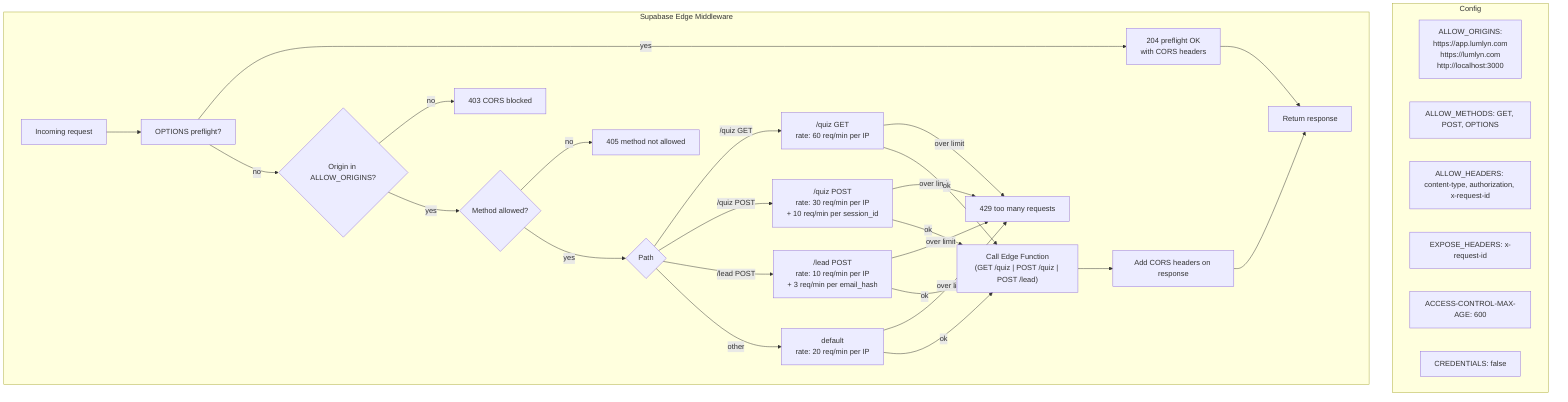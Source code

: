 flowchart TD
  %% CORS + Rate Limits middleware in front of Edge Functions

  subgraph cfg["Config"]
    origins["ALLOW_ORIGINS:\nhttps://app.lumlyn.com\nhttps://lumlyn.com\nhttp://localhost:3000"]
    methods["ALLOW_METHODS: GET, POST, OPTIONS"]
    headers["ALLOW_HEADERS: content-type, authorization, x-request-id"]
    expose["EXPOSE_HEADERS: x-request-id"]
    maxage["ACCESS-CONTROL-MAX-AGE: 600"]
    creds["CREDENTIALS: false"]
  end

  subgraph edge["Supabase Edge Middleware"]
    req["Incoming request"]
    isPre["OPTIONS preflight?"]
    preOK["204 preflight OK\nwith CORS headers"]
    checkOrigin{"Origin in ALLOW_ORIGINS?"}
    cors403["403 CORS blocked"]
    checkMethod{"Method allowed?"}
    m405["405 method not allowed"]

    decidePath{"Path"}
    getQuiz["/quiz GET\nrate: 60 req/min per IP"]
    postQuiz["/quiz POST\nrate: 30 req/min per IP\n+ 10 req/min per session_id"]
    postLead["/lead POST\nrate: 10 req/min per IP\n+ 3 req/min per email_hash"]
    defRate["default\nrate: 20 req/min per IP"]

    over429["429 too many requests"]
    callHandler["Call Edge Function\n(GET /quiz | POST /quiz | POST /lead)"]
    addCors["Add CORS headers on response"]
    resp200["Return response"]
  end

  %% Flow
  req --> isPre
  isPre -- yes --> preOK --> resp200
  isPre -- no --> checkOrigin
  checkOrigin -- no --> cors403
  checkOrigin -- yes --> checkMethod
  checkMethod -- no --> m405
  checkMethod -- yes --> decidePath

  decidePath -- "/quiz GET" --> getQuiz
  decidePath -- "/quiz POST" --> postQuiz
  decidePath -- "/lead POST" --> postLead
  decidePath -- other --> defRate

  getQuiz -->|over limit| over429
  postQuiz -->|over limit| over429
  postLead -->|over limit| over429
  defRate -->|over limit| over429

  getQuiz -->|ok| callHandler
  postQuiz -->|ok| callHandler
  postLead -->|ok| callHandler
  defRate -->|ok| callHandler

  callHandler --> addCors --> resp200